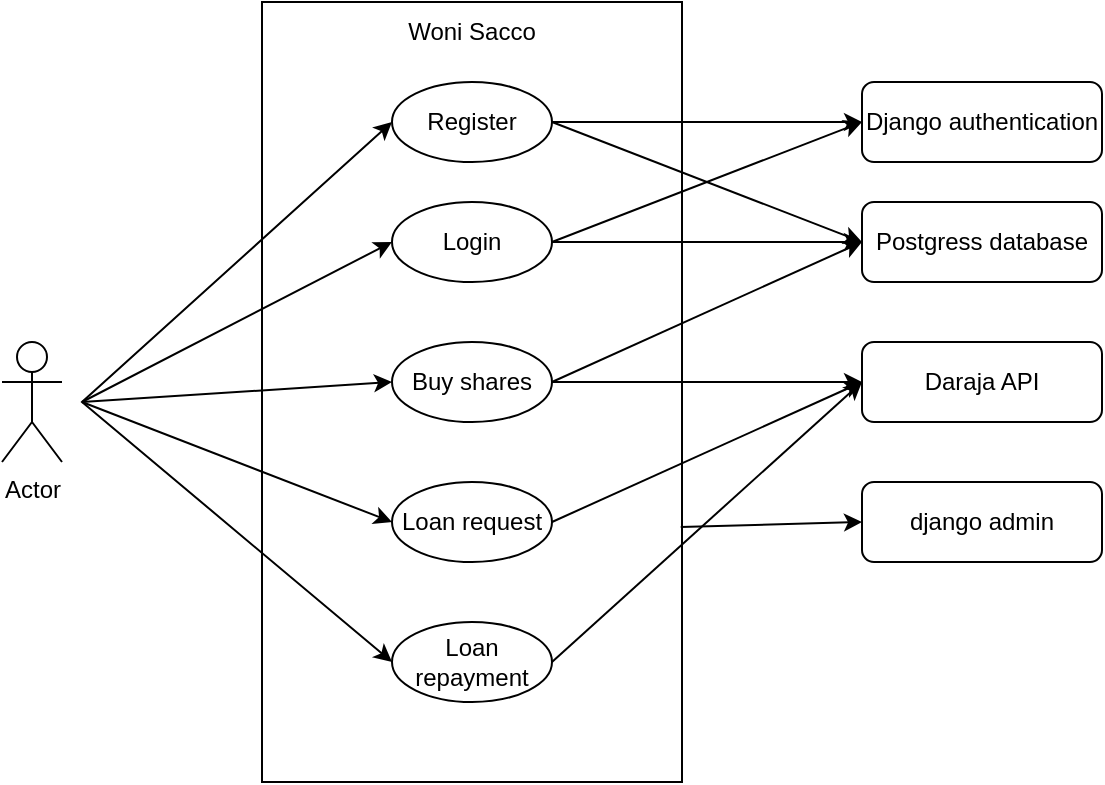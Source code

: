 <mxfile version="24.7.7">
  <diagram name="Page-1" id="cA5fwkpnC4VyUtmv-6DT">
    <mxGraphModel dx="756" dy="410" grid="1" gridSize="10" guides="1" tooltips="1" connect="1" arrows="1" fold="1" page="1" pageScale="1" pageWidth="827" pageHeight="1169" math="0" shadow="0">
      <root>
        <mxCell id="0" />
        <mxCell id="1" parent="0" />
        <mxCell id="tC2DHc06Vz-eRZUYvmtz-1" value="Actor" style="shape=umlActor;verticalLabelPosition=bottom;verticalAlign=top;html=1;outlineConnect=0;" vertex="1" parent="1">
          <mxGeometry x="160" y="270" width="30" height="60" as="geometry" />
        </mxCell>
        <mxCell id="tC2DHc06Vz-eRZUYvmtz-3" value="" style="rounded=0;whiteSpace=wrap;html=1;" vertex="1" parent="1">
          <mxGeometry x="290" y="100" width="210" height="390" as="geometry" />
        </mxCell>
        <mxCell id="tC2DHc06Vz-eRZUYvmtz-4" value="Register" style="ellipse;whiteSpace=wrap;html=1;" vertex="1" parent="1">
          <mxGeometry x="355" y="140" width="80" height="40" as="geometry" />
        </mxCell>
        <mxCell id="tC2DHc06Vz-eRZUYvmtz-5" value="Login" style="ellipse;whiteSpace=wrap;html=1;" vertex="1" parent="1">
          <mxGeometry x="355" y="200" width="80" height="40" as="geometry" />
        </mxCell>
        <mxCell id="tC2DHc06Vz-eRZUYvmtz-6" value="Buy shares" style="ellipse;whiteSpace=wrap;html=1;" vertex="1" parent="1">
          <mxGeometry x="355" y="270" width="80" height="40" as="geometry" />
        </mxCell>
        <mxCell id="tC2DHc06Vz-eRZUYvmtz-7" value="Loan request" style="ellipse;whiteSpace=wrap;html=1;" vertex="1" parent="1">
          <mxGeometry x="355" y="340" width="80" height="40" as="geometry" />
        </mxCell>
        <mxCell id="tC2DHc06Vz-eRZUYvmtz-8" value="Loan repayment" style="ellipse;whiteSpace=wrap;html=1;" vertex="1" parent="1">
          <mxGeometry x="355" y="410" width="80" height="40" as="geometry" />
        </mxCell>
        <mxCell id="tC2DHc06Vz-eRZUYvmtz-9" value="Django authentication" style="rounded=1;whiteSpace=wrap;html=1;" vertex="1" parent="1">
          <mxGeometry x="590" y="140" width="120" height="40" as="geometry" />
        </mxCell>
        <mxCell id="tC2DHc06Vz-eRZUYvmtz-10" value="Postgress database" style="rounded=1;whiteSpace=wrap;html=1;" vertex="1" parent="1">
          <mxGeometry x="590" y="200" width="120" height="40" as="geometry" />
        </mxCell>
        <mxCell id="tC2DHc06Vz-eRZUYvmtz-11" value="Daraja API" style="rounded=1;whiteSpace=wrap;html=1;" vertex="1" parent="1">
          <mxGeometry x="590" y="270" width="120" height="40" as="geometry" />
        </mxCell>
        <mxCell id="tC2DHc06Vz-eRZUYvmtz-12" value="django admin" style="rounded=1;whiteSpace=wrap;html=1;" vertex="1" parent="1">
          <mxGeometry x="590" y="340" width="120" height="40" as="geometry" />
        </mxCell>
        <mxCell id="tC2DHc06Vz-eRZUYvmtz-14" value="" style="endArrow=classic;startArrow=classic;html=1;rounded=0;entryX=0;entryY=0.5;entryDx=0;entryDy=0;exitX=0;exitY=0.5;exitDx=0;exitDy=0;" edge="1" parent="1" source="tC2DHc06Vz-eRZUYvmtz-8" target="tC2DHc06Vz-eRZUYvmtz-4">
          <mxGeometry width="50" height="50" relative="1" as="geometry">
            <mxPoint x="260" y="310" as="sourcePoint" />
            <mxPoint x="410" y="190" as="targetPoint" />
            <Array as="points">
              <mxPoint x="200" y="300" />
            </Array>
          </mxGeometry>
        </mxCell>
        <mxCell id="tC2DHc06Vz-eRZUYvmtz-17" value="" style="endArrow=classic;html=1;rounded=0;entryX=0;entryY=0.5;entryDx=0;entryDy=0;" edge="1" parent="1" target="tC2DHc06Vz-eRZUYvmtz-5">
          <mxGeometry width="50" height="50" relative="1" as="geometry">
            <mxPoint x="200" y="300" as="sourcePoint" />
            <mxPoint x="410" y="190" as="targetPoint" />
          </mxGeometry>
        </mxCell>
        <mxCell id="tC2DHc06Vz-eRZUYvmtz-18" value="" style="endArrow=classic;html=1;rounded=0;entryX=0;entryY=0.5;entryDx=0;entryDy=0;" edge="1" parent="1" target="tC2DHc06Vz-eRZUYvmtz-6">
          <mxGeometry width="50" height="50" relative="1" as="geometry">
            <mxPoint x="200" y="300" as="sourcePoint" />
            <mxPoint x="365" y="230" as="targetPoint" />
          </mxGeometry>
        </mxCell>
        <mxCell id="tC2DHc06Vz-eRZUYvmtz-19" value="" style="endArrow=classic;html=1;rounded=0;entryX=0;entryY=0.5;entryDx=0;entryDy=0;" edge="1" parent="1" target="tC2DHc06Vz-eRZUYvmtz-7">
          <mxGeometry width="50" height="50" relative="1" as="geometry">
            <mxPoint x="200" y="300" as="sourcePoint" />
            <mxPoint x="365" y="300" as="targetPoint" />
          </mxGeometry>
        </mxCell>
        <mxCell id="tC2DHc06Vz-eRZUYvmtz-21" value="" style="endArrow=classic;html=1;rounded=0;exitX=1;exitY=0.5;exitDx=0;exitDy=0;entryX=0;entryY=0.5;entryDx=0;entryDy=0;" edge="1" parent="1" source="tC2DHc06Vz-eRZUYvmtz-4" target="tC2DHc06Vz-eRZUYvmtz-9">
          <mxGeometry width="50" height="50" relative="1" as="geometry">
            <mxPoint x="360" y="240" as="sourcePoint" />
            <mxPoint x="560" y="160" as="targetPoint" />
          </mxGeometry>
        </mxCell>
        <mxCell id="tC2DHc06Vz-eRZUYvmtz-22" value="" style="endArrow=classic;html=1;rounded=0;exitX=1;exitY=0.5;exitDx=0;exitDy=0;" edge="1" parent="1" source="tC2DHc06Vz-eRZUYvmtz-5">
          <mxGeometry width="50" height="50" relative="1" as="geometry">
            <mxPoint x="445" y="170" as="sourcePoint" />
            <mxPoint x="590" y="160" as="targetPoint" />
          </mxGeometry>
        </mxCell>
        <mxCell id="tC2DHc06Vz-eRZUYvmtz-23" value="" style="endArrow=classic;html=1;rounded=0;exitX=1;exitY=0.5;exitDx=0;exitDy=0;entryX=0;entryY=0.5;entryDx=0;entryDy=0;" edge="1" parent="1" source="tC2DHc06Vz-eRZUYvmtz-6" target="tC2DHc06Vz-eRZUYvmtz-11">
          <mxGeometry width="50" height="50" relative="1" as="geometry">
            <mxPoint x="445" y="230" as="sourcePoint" />
            <mxPoint x="540" y="280" as="targetPoint" />
          </mxGeometry>
        </mxCell>
        <mxCell id="tC2DHc06Vz-eRZUYvmtz-24" value="" style="endArrow=classic;html=1;rounded=0;exitX=1;exitY=0.5;exitDx=0;exitDy=0;entryX=0;entryY=0.5;entryDx=0;entryDy=0;" edge="1" parent="1" source="tC2DHc06Vz-eRZUYvmtz-7" target="tC2DHc06Vz-eRZUYvmtz-11">
          <mxGeometry width="50" height="50" relative="1" as="geometry">
            <mxPoint x="445" y="300" as="sourcePoint" />
            <mxPoint x="550" y="350" as="targetPoint" />
          </mxGeometry>
        </mxCell>
        <mxCell id="tC2DHc06Vz-eRZUYvmtz-26" value="" style="endArrow=classic;html=1;rounded=0;exitX=1;exitY=0.5;exitDx=0;exitDy=0;entryX=0;entryY=0.5;entryDx=0;entryDy=0;" edge="1" parent="1" source="tC2DHc06Vz-eRZUYvmtz-8" target="tC2DHc06Vz-eRZUYvmtz-11">
          <mxGeometry width="50" height="50" relative="1" as="geometry">
            <mxPoint x="550" y="350" as="sourcePoint" />
            <mxPoint x="580" y="390" as="targetPoint" />
          </mxGeometry>
        </mxCell>
        <mxCell id="tC2DHc06Vz-eRZUYvmtz-27" value="" style="endArrow=classic;html=1;rounded=0;exitX=1;exitY=0.5;exitDx=0;exitDy=0;entryX=0;entryY=0.5;entryDx=0;entryDy=0;" edge="1" parent="1" source="tC2DHc06Vz-eRZUYvmtz-4" target="tC2DHc06Vz-eRZUYvmtz-10">
          <mxGeometry width="50" height="50" relative="1" as="geometry">
            <mxPoint x="360" y="350" as="sourcePoint" />
            <mxPoint x="410" y="300" as="targetPoint" />
          </mxGeometry>
        </mxCell>
        <mxCell id="tC2DHc06Vz-eRZUYvmtz-28" value="" style="endArrow=classic;html=1;rounded=0;exitX=1;exitY=0.5;exitDx=0;exitDy=0;entryX=0;entryY=0.5;entryDx=0;entryDy=0;" edge="1" parent="1" source="tC2DHc06Vz-eRZUYvmtz-5" target="tC2DHc06Vz-eRZUYvmtz-10">
          <mxGeometry width="50" height="50" relative="1" as="geometry">
            <mxPoint x="360" y="350" as="sourcePoint" />
            <mxPoint x="410" y="300" as="targetPoint" />
          </mxGeometry>
        </mxCell>
        <mxCell id="tC2DHc06Vz-eRZUYvmtz-29" value="" style="endArrow=classic;html=1;rounded=0;exitX=1;exitY=0.5;exitDx=0;exitDy=0;entryX=0;entryY=0.5;entryDx=0;entryDy=0;" edge="1" parent="1" source="tC2DHc06Vz-eRZUYvmtz-6" target="tC2DHc06Vz-eRZUYvmtz-10">
          <mxGeometry width="50" height="50" relative="1" as="geometry">
            <mxPoint x="445" y="300" as="sourcePoint" />
            <mxPoint x="600" y="300" as="targetPoint" />
          </mxGeometry>
        </mxCell>
        <mxCell id="tC2DHc06Vz-eRZUYvmtz-31" value="Woni Sacco" style="text;html=1;align=center;verticalAlign=middle;whiteSpace=wrap;rounded=0;" vertex="1" parent="1">
          <mxGeometry x="360" y="100" width="70" height="30" as="geometry" />
        </mxCell>
        <mxCell id="tC2DHc06Vz-eRZUYvmtz-33" value="" style="endArrow=classic;html=1;rounded=0;entryX=0;entryY=0.5;entryDx=0;entryDy=0;exitX=0.997;exitY=0.673;exitDx=0;exitDy=0;exitPerimeter=0;" edge="1" parent="1" source="tC2DHc06Vz-eRZUYvmtz-3" target="tC2DHc06Vz-eRZUYvmtz-12">
          <mxGeometry width="50" height="50" relative="1" as="geometry">
            <mxPoint x="500" y="370" as="sourcePoint" />
            <mxPoint x="410" y="360" as="targetPoint" />
          </mxGeometry>
        </mxCell>
      </root>
    </mxGraphModel>
  </diagram>
</mxfile>
